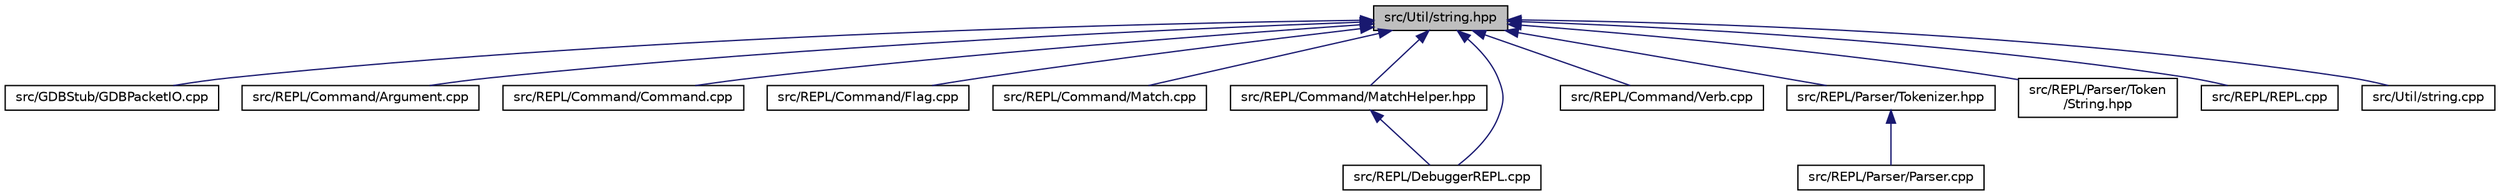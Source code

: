 digraph "src/Util/string.hpp"
{
  edge [fontname="Helvetica",fontsize="10",labelfontname="Helvetica",labelfontsize="10"];
  node [fontname="Helvetica",fontsize="10",shape=record];
  Node2 [label="src/Util/string.hpp",height=0.2,width=0.4,color="black", fillcolor="grey75", style="filled", fontcolor="black"];
  Node2 -> Node3 [dir="back",color="midnightblue",fontsize="10",style="solid"];
  Node3 [label="src/GDBStub/GDBPacketIO.cpp",height=0.2,width=0.4,color="black", fillcolor="white", style="filled",URL="$_g_d_b_packet_i_o_8cpp.html"];
  Node2 -> Node4 [dir="back",color="midnightblue",fontsize="10",style="solid"];
  Node4 [label="src/REPL/Command/Argument.cpp",height=0.2,width=0.4,color="black", fillcolor="white", style="filled",URL="$_argument_8cpp.html"];
  Node2 -> Node5 [dir="back",color="midnightblue",fontsize="10",style="solid"];
  Node5 [label="src/REPL/Command/Command.cpp",height=0.2,width=0.4,color="black", fillcolor="white", style="filled",URL="$_command_8cpp.html"];
  Node2 -> Node6 [dir="back",color="midnightblue",fontsize="10",style="solid"];
  Node6 [label="src/REPL/Command/Flag.cpp",height=0.2,width=0.4,color="black", fillcolor="white", style="filled",URL="$_flag_8cpp.html"];
  Node2 -> Node7 [dir="back",color="midnightblue",fontsize="10",style="solid"];
  Node7 [label="src/REPL/Command/Match.cpp",height=0.2,width=0.4,color="black", fillcolor="white", style="filled",URL="$_match_8cpp.html"];
  Node2 -> Node8 [dir="back",color="midnightblue",fontsize="10",style="solid"];
  Node8 [label="src/REPL/Command/MatchHelper.hpp",height=0.2,width=0.4,color="black", fillcolor="white", style="filled",URL="$_match_helper_8hpp.html"];
  Node8 -> Node9 [dir="back",color="midnightblue",fontsize="10",style="solid"];
  Node9 [label="src/REPL/DebuggerREPL.cpp",height=0.2,width=0.4,color="black", fillcolor="white", style="filled",URL="$_debugger_r_e_p_l_8cpp.html"];
  Node2 -> Node10 [dir="back",color="midnightblue",fontsize="10",style="solid"];
  Node10 [label="src/REPL/Command/Verb.cpp",height=0.2,width=0.4,color="black", fillcolor="white", style="filled",URL="$_verb_8cpp.html"];
  Node2 -> Node9 [dir="back",color="midnightblue",fontsize="10",style="solid"];
  Node2 -> Node11 [dir="back",color="midnightblue",fontsize="10",style="solid"];
  Node11 [label="src/REPL/Parser/Tokenizer.hpp",height=0.2,width=0.4,color="black", fillcolor="white", style="filled",URL="$_tokenizer_8hpp.html"];
  Node11 -> Node12 [dir="back",color="midnightblue",fontsize="10",style="solid"];
  Node12 [label="src/REPL/Parser/Parser.cpp",height=0.2,width=0.4,color="black", fillcolor="white", style="filled",URL="$_parser_8cpp.html"];
  Node2 -> Node13 [dir="back",color="midnightblue",fontsize="10",style="solid"];
  Node13 [label="src/REPL/Parser/Token\l/String.hpp",height=0.2,width=0.4,color="black", fillcolor="white", style="filled",URL="$_r_e_p_l_2_parser_2_token_2_string_8hpp.html"];
  Node2 -> Node14 [dir="back",color="midnightblue",fontsize="10",style="solid"];
  Node14 [label="src/REPL/REPL.cpp",height=0.2,width=0.4,color="black", fillcolor="white", style="filled",URL="$_r_e_p_l_8cpp.html"];
  Node2 -> Node15 [dir="back",color="midnightblue",fontsize="10",style="solid"];
  Node15 [label="src/Util/string.cpp",height=0.2,width=0.4,color="black", fillcolor="white", style="filled",URL="$string_8cpp.html"];
}
